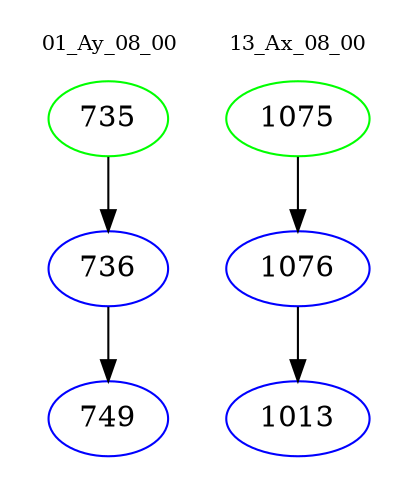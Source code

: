 digraph{
subgraph cluster_0 {
color = white
label = "01_Ay_08_00";
fontsize=10;
T0_735 [label="735", color="green"]
T0_735 -> T0_736 [color="black"]
T0_736 [label="736", color="blue"]
T0_736 -> T0_749 [color="black"]
T0_749 [label="749", color="blue"]
}
subgraph cluster_1 {
color = white
label = "13_Ax_08_00";
fontsize=10;
T1_1075 [label="1075", color="green"]
T1_1075 -> T1_1076 [color="black"]
T1_1076 [label="1076", color="blue"]
T1_1076 -> T1_1013 [color="black"]
T1_1013 [label="1013", color="blue"]
}
}
